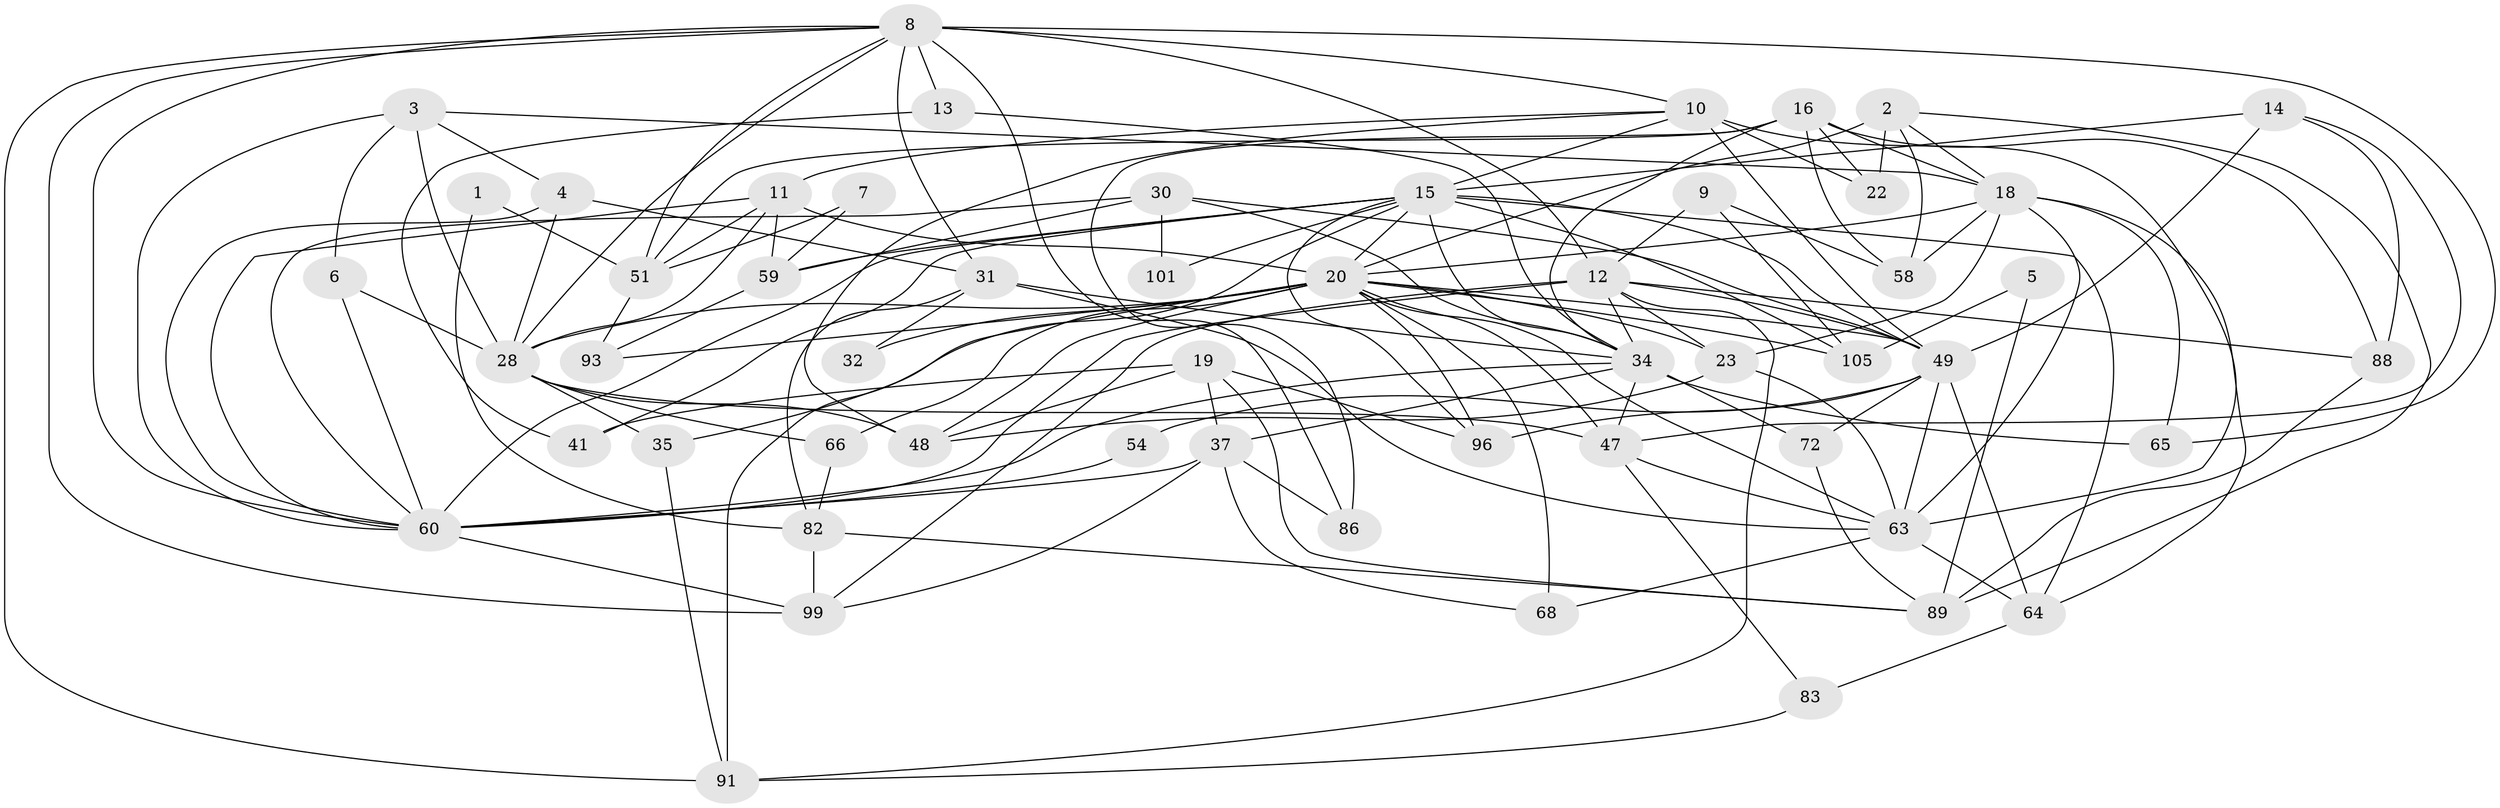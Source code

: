 // original degree distribution, {3: 0.26605504587155965, 5: 0.1651376146788991, 4: 0.30275229357798167, 2: 0.11926605504587157, 7: 0.027522935779816515, 6: 0.11009174311926606, 8: 0.009174311926605505}
// Generated by graph-tools (version 1.1) at 2025/15/03/09/25 04:15:17]
// undirected, 54 vertices, 146 edges
graph export_dot {
graph [start="1"]
  node [color=gray90,style=filled];
  1;
  2 [super="+25"];
  3;
  4;
  5;
  6;
  7 [super="+70"];
  8 [super="+17+102+95"];
  9;
  10 [super="+55"];
  11 [super="+77"];
  12 [super="+71+42"];
  13;
  14 [super="+39"];
  15 [super="+53+26+52"];
  16 [super="+27"];
  18 [super="+29+21"];
  19 [super="+84+106"];
  20 [super="+24+45+43"];
  22;
  23 [super="+81"];
  28 [super="+38+33"];
  30;
  31 [super="+44"];
  32;
  34 [super="+94+85+36"];
  35;
  37 [super="+46+50"];
  41;
  47;
  48;
  49 [super="+73+62+79"];
  51 [super="+90"];
  54;
  58;
  59 [super="+61"];
  60 [super="+80+75+67"];
  63 [super="+74+103"];
  64 [super="+107"];
  65 [super="+108"];
  66;
  68;
  72;
  82;
  83;
  86;
  88;
  89;
  91;
  93;
  96;
  99;
  101;
  105;
  1 -- 82;
  1 -- 51;
  2 -- 18;
  2 -- 22;
  2 -- 89;
  2 -- 58;
  2 -- 20 [weight=3];
  3 -- 28;
  3 -- 4;
  3 -- 6;
  3 -- 18;
  3 -- 60;
  4 -- 31;
  4 -- 60;
  4 -- 28;
  5 -- 89;
  5 -- 105;
  6 -- 28;
  6 -- 60;
  7 -- 59 [weight=2];
  7 -- 51;
  8 -- 65;
  8 -- 86;
  8 -- 10;
  8 -- 12;
  8 -- 51;
  8 -- 60;
  8 -- 99;
  8 -- 91;
  8 -- 28;
  8 -- 13 [weight=2];
  8 -- 31;
  9 -- 105;
  9 -- 58;
  9 -- 12;
  10 -- 48;
  10 -- 22;
  10 -- 11;
  10 -- 63;
  10 -- 49 [weight=2];
  10 -- 15;
  11 -- 51;
  11 -- 28;
  11 -- 59;
  11 -- 60;
  11 -- 20;
  12 -- 23;
  12 -- 49 [weight=2];
  12 -- 99;
  12 -- 88;
  12 -- 91;
  12 -- 60;
  12 -- 34;
  13 -- 34;
  13 -- 41;
  14 -- 88;
  14 -- 15 [weight=2];
  14 -- 49;
  14 -- 47;
  15 -- 91;
  15 -- 20 [weight=2];
  15 -- 64 [weight=2];
  15 -- 105;
  15 -- 60;
  15 -- 49 [weight=2];
  15 -- 96;
  15 -- 34;
  15 -- 101;
  15 -- 41;
  15 -- 59;
  16 -- 58;
  16 -- 86;
  16 -- 18;
  16 -- 22;
  16 -- 88;
  16 -- 34;
  16 -- 51;
  18 -- 58;
  18 -- 65;
  18 -- 20 [weight=2];
  18 -- 63;
  18 -- 64;
  18 -- 23;
  19 -- 48;
  19 -- 89;
  19 -- 96;
  19 -- 41;
  19 -- 37 [weight=2];
  20 -- 93;
  20 -- 32;
  20 -- 49 [weight=2];
  20 -- 63;
  20 -- 68;
  20 -- 96;
  20 -- 35;
  20 -- 66;
  20 -- 105;
  20 -- 47;
  20 -- 48;
  20 -- 23;
  20 -- 28;
  23 -- 48;
  23 -- 63;
  28 -- 48;
  28 -- 66;
  28 -- 35;
  28 -- 47;
  30 -- 34;
  30 -- 101;
  30 -- 59;
  30 -- 49;
  30 -- 60;
  31 -- 82;
  31 -- 32;
  31 -- 63;
  31 -- 34 [weight=2];
  34 -- 60;
  34 -- 47;
  34 -- 72;
  34 -- 37;
  34 -- 65;
  35 -- 91;
  37 -- 86;
  37 -- 60;
  37 -- 99;
  37 -- 68;
  47 -- 83;
  47 -- 63;
  49 -- 96;
  49 -- 54;
  49 -- 72;
  49 -- 63;
  49 -- 64;
  51 -- 93 [weight=2];
  54 -- 60;
  59 -- 93;
  60 -- 99;
  63 -- 68;
  63 -- 64;
  64 -- 83;
  66 -- 82;
  72 -- 89;
  82 -- 99;
  82 -- 89;
  83 -- 91;
  88 -- 89;
}
